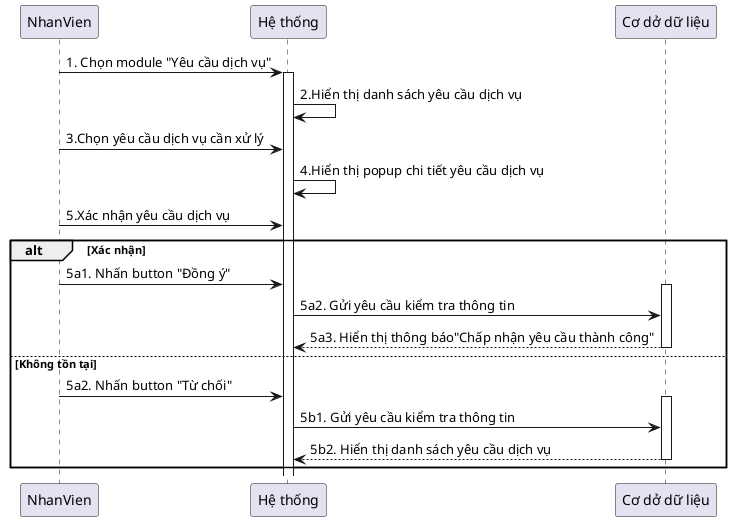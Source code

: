 @startuml

participant NhanVien

participant "Hệ thống" as System
participant "Cơ dở dữ liệu" as CSDL


NhanVien -> System: 1. Chọn module "Yêu cầu dịch vụ"
activate System
System -> System: 2.Hiển thị danh sách yêu cầu dịch vụ
NhanVien -> System: 3.Chọn yêu cầu dịch vụ cần xử lý
System -> System: 4.Hiển thị popup chi tiết yêu cầu dịch vụ
NhanVien -> System: 5.Xác nhận yêu cầu dịch vụ
alt Xác nhận

   NhanVien -> System: 5a1. Nhấn button "Đồng ý"
       activate CSDL
   System -> CSDL: 5a2. Gửi yêu cầu kiểm tra thông tin
CSDL --> System: 5a3. Hiển thị thông báo"Chấp nhận yêu cầu thành công"

        deactivate CSDL
else Không tồn tại  
    NhanVien -> System: 5a2. Nhấn button "Từ chối"
     activate CSDL
    System -> CSDL: 5b1. Gửi yêu cầu kiểm tra thông tin
    CSDL--> System: 5b2. Hiển thị danh sách yêu cầu dịch vụ 
         deactivate CSDL
end

@enduml
